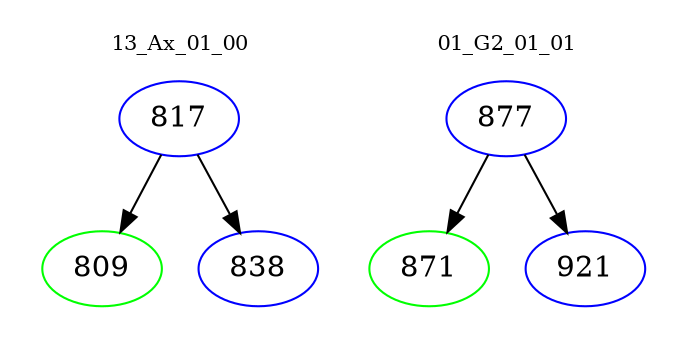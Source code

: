 digraph{
subgraph cluster_0 {
color = white
label = "13_Ax_01_00";
fontsize=10;
T0_817 [label="817", color="blue"]
T0_817 -> T0_809 [color="black"]
T0_809 [label="809", color="green"]
T0_817 -> T0_838 [color="black"]
T0_838 [label="838", color="blue"]
}
subgraph cluster_1 {
color = white
label = "01_G2_01_01";
fontsize=10;
T1_877 [label="877", color="blue"]
T1_877 -> T1_871 [color="black"]
T1_871 [label="871", color="green"]
T1_877 -> T1_921 [color="black"]
T1_921 [label="921", color="blue"]
}
}
